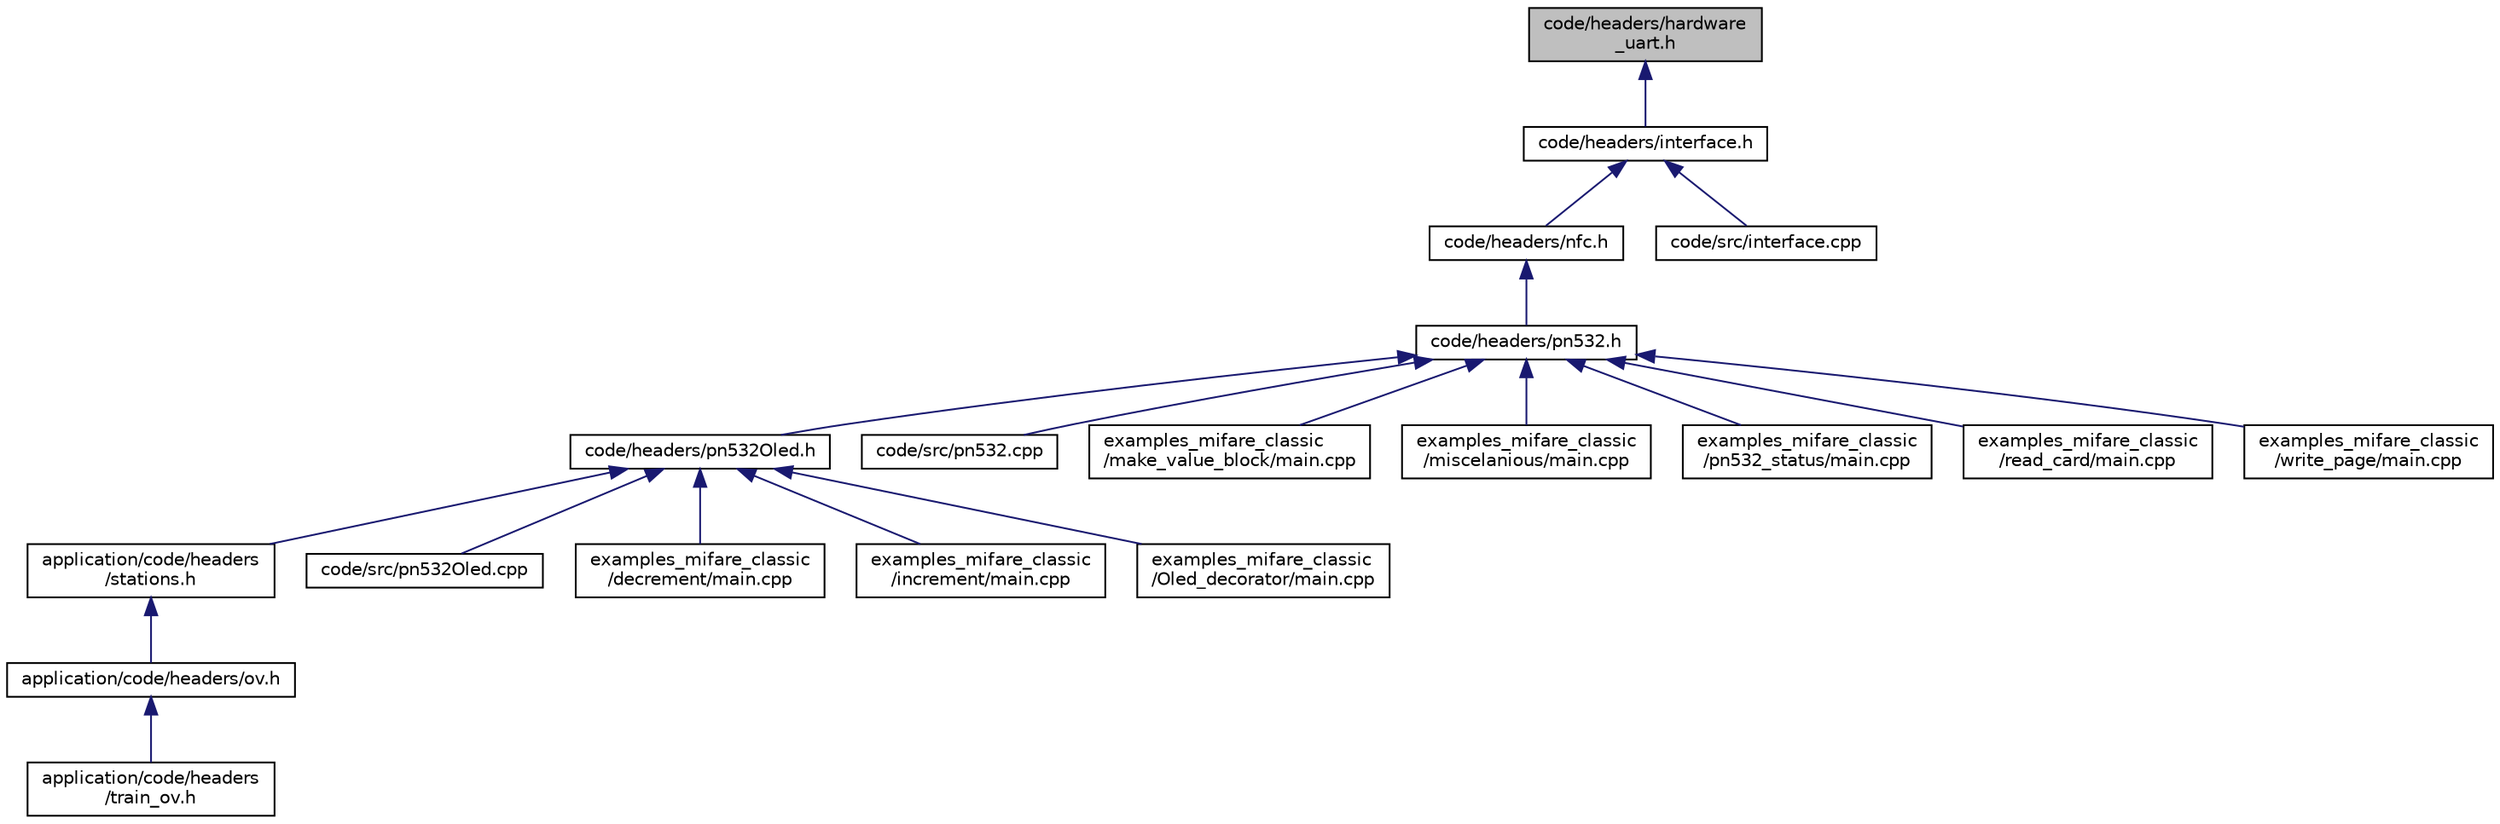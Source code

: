 digraph "code/headers/hardware_uart.h"
{
  edge [fontname="Helvetica",fontsize="10",labelfontname="Helvetica",labelfontsize="10"];
  node [fontname="Helvetica",fontsize="10",shape=record];
  Node3 [label="code/headers/hardware\l_uart.h",height=0.2,width=0.4,color="black", fillcolor="grey75", style="filled", fontcolor="black"];
  Node3 -> Node4 [dir="back",color="midnightblue",fontsize="10",style="solid",fontname="Helvetica"];
  Node4 [label="code/headers/interface.h",height=0.2,width=0.4,color="black", fillcolor="white", style="filled",URL="$interface_8h.html",tooltip="Abstract protocol class and it&#39;s specific protocol implementation. "];
  Node4 -> Node5 [dir="back",color="midnightblue",fontsize="10",style="solid",fontname="Helvetica"];
  Node5 [label="code/headers/nfc.h",height=0.2,width=0.4,color="black", fillcolor="white", style="filled",URL="$nfc_8h.html",tooltip="Abstract nfc class that can be implemented for any nfc reader. "];
  Node5 -> Node6 [dir="back",color="midnightblue",fontsize="10",style="solid",fontname="Helvetica"];
  Node6 [label="code/headers/pn532.h",height=0.2,width=0.4,color="black", fillcolor="white", style="filled",URL="$pn532_8h.html",tooltip="Implementation of the Abstract NFC interface for the pn532. "];
  Node6 -> Node7 [dir="back",color="midnightblue",fontsize="10",style="solid",fontname="Helvetica"];
  Node7 [label="code/headers/pn532Oled.h",height=0.2,width=0.4,color="black", fillcolor="white", style="filled",URL="$pn532Oled_8h.html",tooltip="This file implements a decorator for the NFC class in order to be used with an oled display..."];
  Node7 -> Node8 [dir="back",color="midnightblue",fontsize="10",style="solid",fontname="Helvetica"];
  Node8 [label="application/code/headers\l/stations.h",height=0.2,width=0.4,color="black", fillcolor="white", style="filled",URL="$stations_8h.html",tooltip="Struct declarations and staion declerations of ov class. "];
  Node8 -> Node9 [dir="back",color="midnightblue",fontsize="10",style="solid",fontname="Helvetica"];
  Node9 [label="application/code/headers/ov.h",height=0.2,width=0.4,color="black", fillcolor="white", style="filled",URL="$ov_8h.html",tooltip="abstract OV tracker class "];
  Node9 -> Node10 [dir="back",color="midnightblue",fontsize="10",style="solid",fontname="Helvetica"];
  Node10 [label="application/code/headers\l/train_ov.h",height=0.2,width=0.4,color="black", fillcolor="white", style="filled",URL="$train__ov_8h_source.html"];
  Node7 -> Node11 [dir="back",color="midnightblue",fontsize="10",style="solid",fontname="Helvetica"];
  Node11 [label="code/src/pn532Oled.cpp",height=0.2,width=0.4,color="black", fillcolor="white", style="filled",URL="$pn532Oled_8cpp.html",tooltip="This file implements the functions declared in pn532Oled.h. "];
  Node7 -> Node12 [dir="back",color="midnightblue",fontsize="10",style="solid",fontname="Helvetica"];
  Node12 [label="examples_mifare_classic\l/decrement/main.cpp",height=0.2,width=0.4,color="black", fillcolor="white", style="filled",URL="$examples__mifare__classic_2decrement_2main_8cpp.html",tooltip="Example use of the nfc library to decrement a value block on a Mifare classic 1k using the pn532..."];
  Node7 -> Node13 [dir="back",color="midnightblue",fontsize="10",style="solid",fontname="Helvetica"];
  Node13 [label="examples_mifare_classic\l/increment/main.cpp",height=0.2,width=0.4,color="black", fillcolor="white", style="filled",URL="$examples__mifare__classic_2increment_2main_8cpp.html",tooltip="Example use of the nfc library to increment a value block on a Mifare classic 1k using the pn532..."];
  Node7 -> Node14 [dir="back",color="midnightblue",fontsize="10",style="solid",fontname="Helvetica"];
  Node14 [label="examples_mifare_classic\l/Oled_decorator/main.cpp",height=0.2,width=0.4,color="black", fillcolor="white", style="filled",URL="$examples__mifare__classic_2Oled__decorator_2main_8cpp.html",tooltip="Example use of the nfc oled decorator to integrate an oled display with the pn532. "];
  Node6 -> Node15 [dir="back",color="midnightblue",fontsize="10",style="solid",fontname="Helvetica"];
  Node15 [label="code/src/pn532.cpp",height=0.2,width=0.4,color="black", fillcolor="white", style="filled",URL="$pn532_8cpp.html",tooltip="This file implements the functions declared in pn532.h. "];
  Node6 -> Node16 [dir="back",color="midnightblue",fontsize="10",style="solid",fontname="Helvetica"];
  Node16 [label="examples_mifare_classic\l/make_value_block/main.cpp",height=0.2,width=0.4,color="black", fillcolor="white", style="filled",URL="$examples__mifare__classic_2make__value__block_2main_8cpp.html",tooltip="Example use of the nfc library to create a Mifare value block on a Mifare classic 1k using the pn532..."];
  Node6 -> Node17 [dir="back",color="midnightblue",fontsize="10",style="solid",fontname="Helvetica"];
  Node17 [label="examples_mifare_classic\l/miscelanious/main.cpp",height=0.2,width=0.4,color="black", fillcolor="white", style="filled",URL="$examples__mifare__classic_2miscelanious_2main_8cpp.html",tooltip="Example use of the nfc library to execute various miscelanious commands on the PN532. "];
  Node6 -> Node18 [dir="back",color="midnightblue",fontsize="10",style="solid",fontname="Helvetica"];
  Node18 [label="examples_mifare_classic\l/pn532_status/main.cpp",height=0.2,width=0.4,color="black", fillcolor="white", style="filled",URL="$examples__mifare__classic_2pn532__status_2main_8cpp.html",tooltip="Example use of the nfc library to get the general status of the PN532. "];
  Node6 -> Node19 [dir="back",color="midnightblue",fontsize="10",style="solid",fontname="Helvetica"];
  Node19 [label="examples_mifare_classic\l/read_card/main.cpp",height=0.2,width=0.4,color="black", fillcolor="white", style="filled",URL="$examples__mifare__classic_2read__card_2main_8cpp.html",tooltip="Example use of the nfc library to read a entire Mifare Classic 1k card with the pn532. "];
  Node6 -> Node20 [dir="back",color="midnightblue",fontsize="10",style="solid",fontname="Helvetica"];
  Node20 [label="examples_mifare_classic\l/write_page/main.cpp",height=0.2,width=0.4,color="black", fillcolor="white", style="filled",URL="$examples__mifare__classic_2write__page_2main_8cpp.html",tooltip="Example use of the nfc library to write data to a mifare classic card with the pn532. "];
  Node4 -> Node21 [dir="back",color="midnightblue",fontsize="10",style="solid",fontname="Helvetica"];
  Node21 [label="code/src/interface.cpp",height=0.2,width=0.4,color="black", fillcolor="white", style="filled",URL="$interface_8cpp.html",tooltip="This file implements the functions declared in interface.h. "];
}
